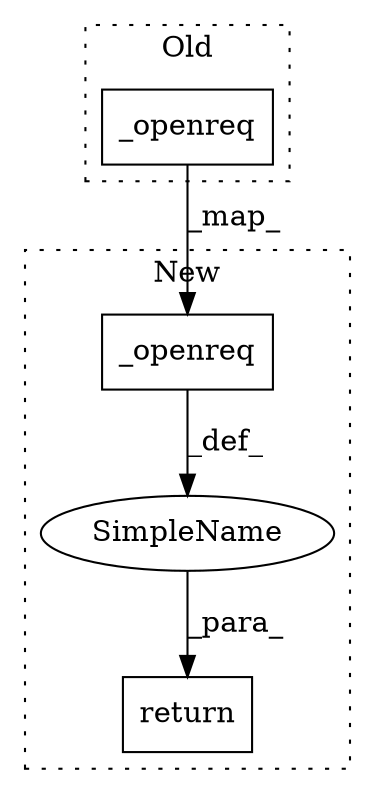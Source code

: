digraph G {
subgraph cluster0 {
1 [label="_openreq" a="32" s="866,893" l="9,1" shape="box"];
label = "Old";
style="dotted";
}
subgraph cluster1 {
2 [label="_openreq" a="32" s="936,963" l="9,1" shape="box"];
3 [label="SimpleName" a="42" s="" l="" shape="ellipse"];
4 [label="return" a="41" s="929" l="7" shape="box"];
label = "New";
style="dotted";
}
1 -> 2 [label="_map_"];
2 -> 3 [label="_def_"];
3 -> 4 [label="_para_"];
}